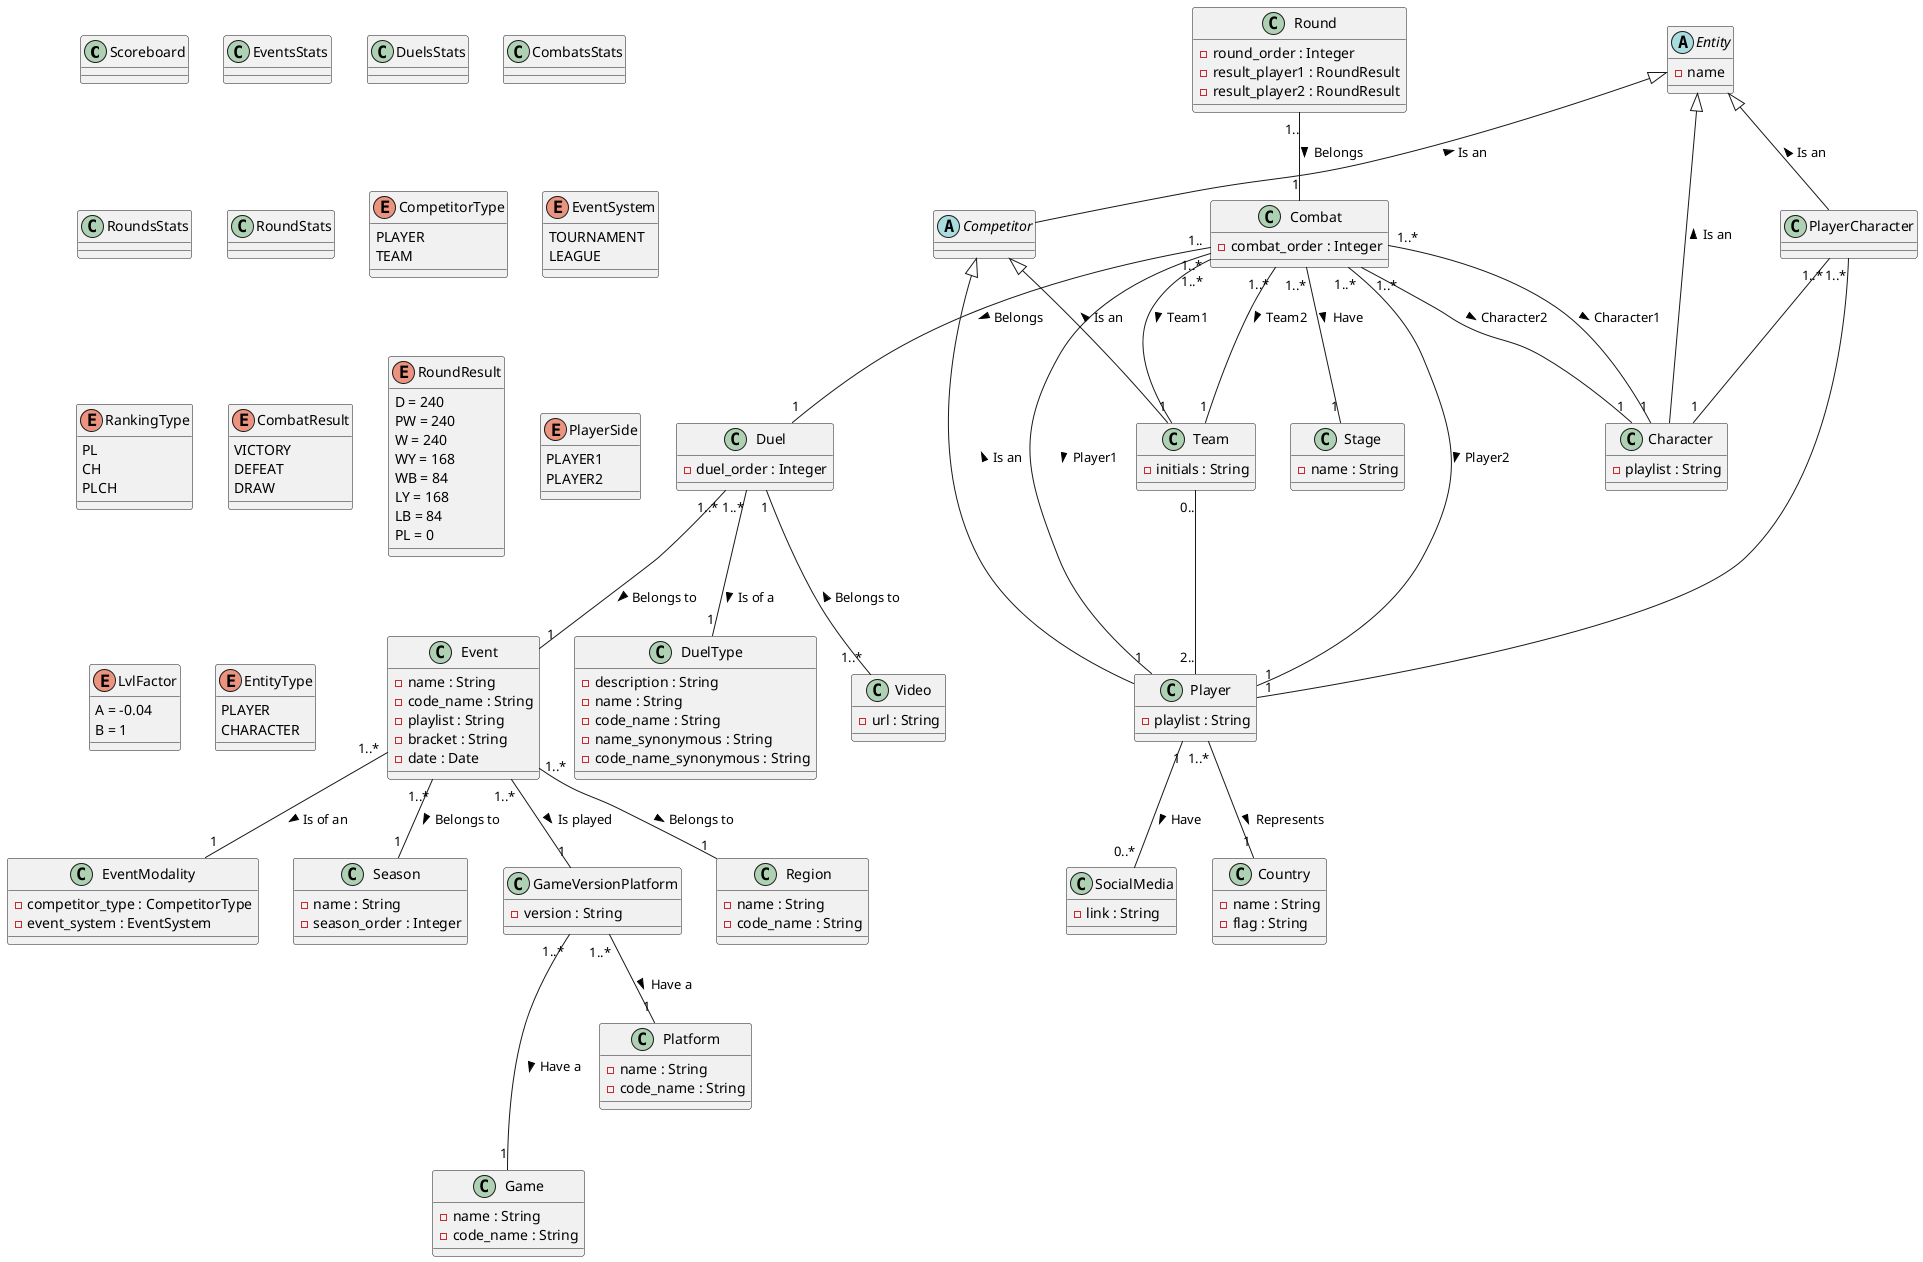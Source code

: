 @startuml SSLEcd

' CLASSES data

class Scoreboard {

}

class EventsStats {

}

class DuelsStats {

}

class CombatsStats {

}

class RoundsStats {

}

class RoundStats {

}


' CLASSESdb

class Game {
    - name : String
    - code_name : String
}

class Platform {
    - name : String
    - code_name : String
}

class GameVersionPlatform {
    - version : String
}

class Region {
    - name : String
    - code_name : String
}

class SocialMedia {
    - link : String
}

class EventModality {
    - competitor_type : CompetitorType
    - event_system : EventSystem
}

class Season {
    - name : String
    - season_order : Integer
}

class Event {
    - name : String
    - code_name : String
    - playlist : String
    - bracket : String
    - date : Date
}

class Video {
    - url : String
}

class Duel {
    - duel_order : Integer
}

class DuelType {
    - description : String
    - name : String
    - code_name : String
    - name_synonymous : String
    - code_name_synonymous : String
}

abstract class Entity {
    -name
}

abstract class Competitor {
}

class Player {
    - playlist : String
}

class Team {
    - initials : String
}

class Character {
    - playlist : String
}

class PlayerCharacter {
}

class Combat {
    - combat_order : Integer
}

class Round {
    - round_order : Integer
    - result_player1 : RoundResult
    - result_player2 : RoundResult
}

class Stage {
    - name : String
}

class Country {
    - name : String
    - flag : String
}


' RELATIONSHIPS

GameVersionPlatform "1..*" --- "1" Game : Have a >
GameVersionPlatform "1..*" -- "1" Platform : Have a >

Event "1..*" -- "1" Season : Belongs to >
Event "1..*" -- "1" EventModality : Is of an >
Event "1..*" -- "1" Region : Belongs to >
Event "1..*" -- "1" GameVersionPlatform : Is played >

Duel "1..*" -- "1" Event : Belongs to >
Duel "1..*" -- "1" DuelType : Is of a >
Duel "1" -- "1..*" Video : Belongs to <

Player "1" -- "0..*" SocialMedia : Have >
Player "1..*" -- "1" Country : Represents >

PlayerCharacter "1..*" -- "1" Character
PlayerCharacter "1..*" -- "1" Player

Team "0.." -- "2.." Player

Entity <|-- Character : Is an <
Entity <|-- PlayerCharacter : Is an <
Entity <|-- Competitor : Is an <
Competitor <|-- Player : Is an <
Competitor <|-- Team : Is an <

Combat "1..*" -- "1" Player : Player1 >
Combat "1..*" -- "1" Player : Player2 >
Combat "1..*" -- "1" Character : Character1 >
Combat "1..*" -- "1" Character : Character2 >
Combat "1..*" -- "1" Team : Team1 >
Combat "1..*" -- "1" Team : Team2 >
Combat "1.." -- "1" Duel : Belongs >
Combat "1..*" -- "1" Stage : Have >

Round "1.." -- "1" Combat : Belongs >


' ENUMS

enum CompetitorType {
    PLAYER
    TEAM
}

enum EventSystem {
    TOURNAMENT
    LEAGUE
}

enum RankingType {
    PL
    CH
    PLCH
}

enum CombatResult {
    VICTORY
    DEFEAT
    DRAW
}

enum RoundResult {
    D = 240
    PW = 240
    W = 240
    WY = 168
    WB = 84
    LY = 168
    LB = 84
    PL = 0
}

enum PlayerSide {
    PLAYER1
    PLAYER2
}

enum LvlFactor {
    A = -0.04
    B = 1
}

enum EntityType {
    PLAYER
    CHARACTER
}